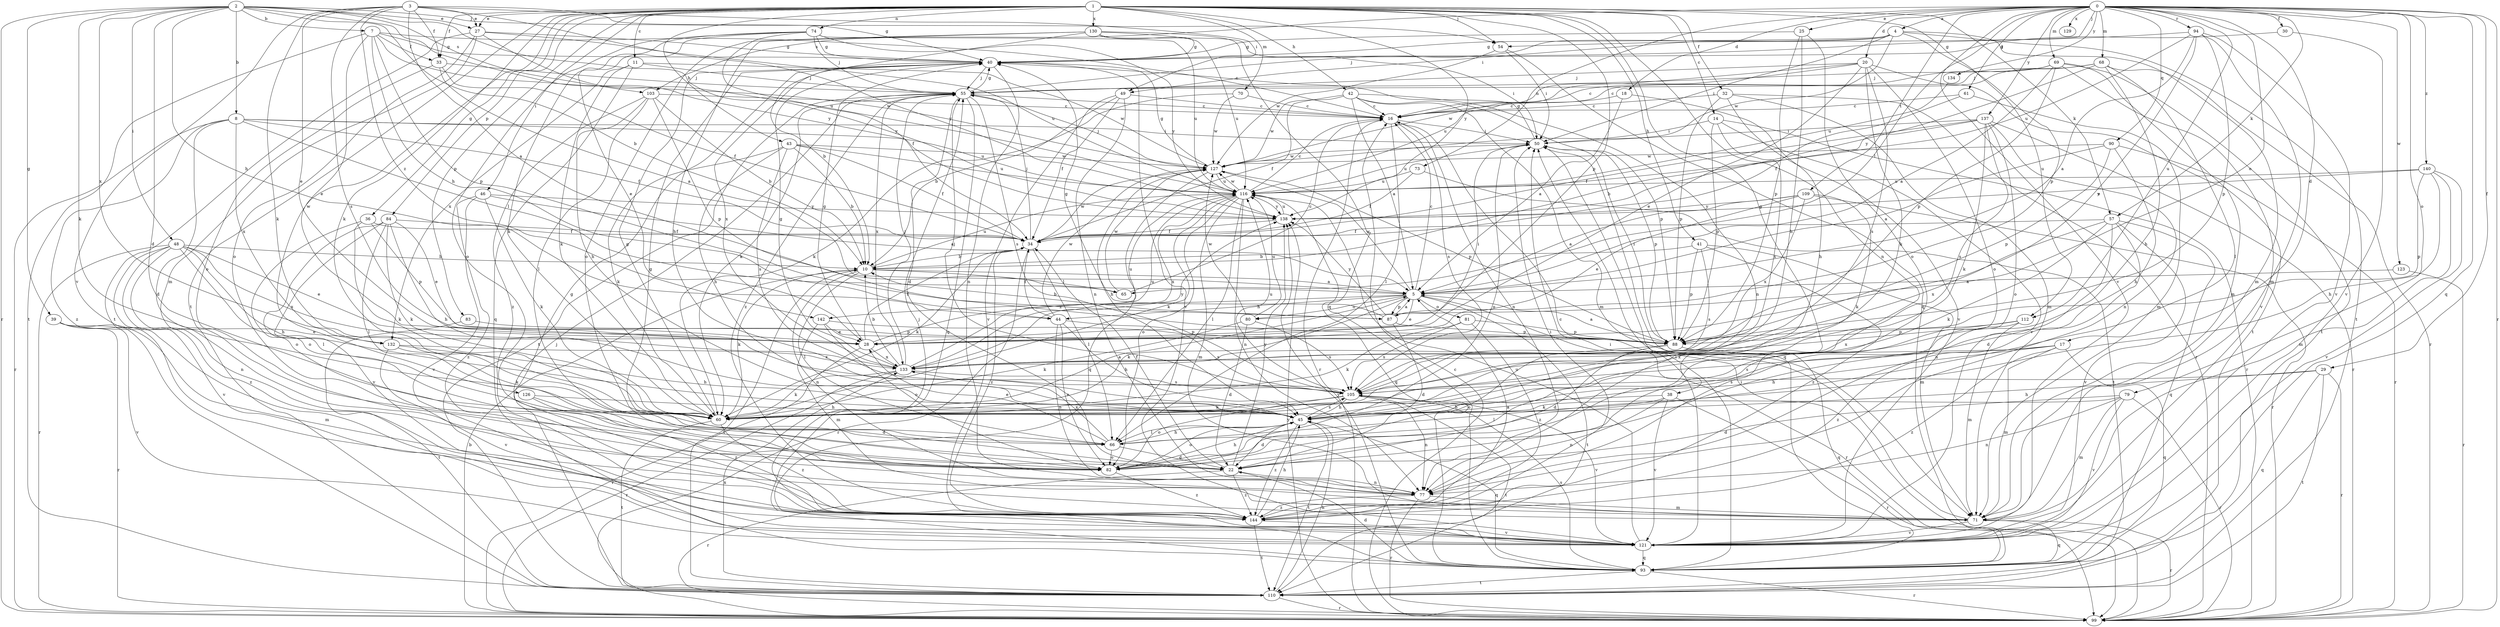 strict digraph  {
0;
1;
2;
3;
4;
5;
7;
8;
10;
11;
14;
16;
17;
18;
20;
22;
25;
27;
28;
29;
30;
32;
33;
34;
36;
38;
39;
40;
41;
42;
43;
44;
45;
46;
48;
49;
50;
54;
55;
57;
60;
61;
65;
66;
68;
69;
70;
71;
73;
74;
77;
79;
80;
81;
82;
83;
84;
87;
88;
90;
93;
94;
99;
103;
105;
109;
110;
112;
116;
121;
123;
126;
127;
129;
130;
132;
133;
134;
137;
138;
140;
142;
144;
0 -> 4  [label=a];
0 -> 17  [label=d];
0 -> 18  [label=d];
0 -> 20  [label=d];
0 -> 25  [label=e];
0 -> 29  [label=f];
0 -> 30  [label=f];
0 -> 54  [label=j];
0 -> 57  [label=k];
0 -> 61  [label=l];
0 -> 65  [label=l];
0 -> 68  [label=m];
0 -> 69  [label=m];
0 -> 73  [label=n];
0 -> 79  [label=o];
0 -> 80  [label=o];
0 -> 90  [label=q];
0 -> 93  [label=q];
0 -> 94  [label=r];
0 -> 99  [label=r];
0 -> 103  [label=s];
0 -> 109  [label=t];
0 -> 112  [label=u];
0 -> 121  [label=v];
0 -> 123  [label=w];
0 -> 129  [label=x];
0 -> 134  [label=y];
0 -> 137  [label=y];
0 -> 140  [label=z];
1 -> 11  [label=c];
1 -> 14  [label=c];
1 -> 27  [label=e];
1 -> 32  [label=f];
1 -> 33  [label=f];
1 -> 36  [label=g];
1 -> 38  [label=g];
1 -> 41  [label=h];
1 -> 42  [label=h];
1 -> 43  [label=h];
1 -> 46  [label=i];
1 -> 54  [label=j];
1 -> 57  [label=k];
1 -> 60  [label=k];
1 -> 70  [label=m];
1 -> 74  [label=n];
1 -> 77  [label=n];
1 -> 83  [label=p];
1 -> 84  [label=p];
1 -> 87  [label=p];
1 -> 110  [label=t];
1 -> 112  [label=u];
1 -> 126  [label=w];
1 -> 130  [label=x];
1 -> 138  [label=y];
2 -> 7  [label=b];
2 -> 8  [label=b];
2 -> 10  [label=b];
2 -> 22  [label=d];
2 -> 27  [label=e];
2 -> 39  [label=g];
2 -> 44  [label=h];
2 -> 48  [label=i];
2 -> 54  [label=j];
2 -> 60  [label=k];
2 -> 99  [label=r];
2 -> 103  [label=s];
2 -> 116  [label=u];
2 -> 132  [label=x];
2 -> 138  [label=y];
3 -> 5  [label=a];
3 -> 27  [label=e];
3 -> 28  [label=e];
3 -> 33  [label=f];
3 -> 40  [label=g];
3 -> 49  [label=i];
3 -> 60  [label=k];
3 -> 105  [label=s];
3 -> 121  [label=v];
3 -> 138  [label=y];
3 -> 142  [label=z];
4 -> 40  [label=g];
4 -> 49  [label=i];
4 -> 50  [label=i];
4 -> 55  [label=j];
4 -> 71  [label=m];
4 -> 87  [label=p];
4 -> 110  [label=t];
4 -> 127  [label=w];
5 -> 16  [label=c];
5 -> 28  [label=e];
5 -> 44  [label=h];
5 -> 60  [label=k];
5 -> 80  [label=o];
5 -> 81  [label=o];
5 -> 87  [label=p];
5 -> 99  [label=r];
5 -> 110  [label=t];
5 -> 127  [label=w];
5 -> 142  [label=z];
7 -> 16  [label=c];
7 -> 28  [label=e];
7 -> 33  [label=f];
7 -> 40  [label=g];
7 -> 44  [label=h];
7 -> 87  [label=p];
7 -> 110  [label=t];
7 -> 127  [label=w];
8 -> 22  [label=d];
8 -> 34  [label=f];
8 -> 50  [label=i];
8 -> 65  [label=l];
8 -> 99  [label=r];
8 -> 116  [label=u];
8 -> 132  [label=x];
8 -> 144  [label=z];
10 -> 5  [label=a];
10 -> 60  [label=k];
10 -> 65  [label=l];
10 -> 66  [label=l];
10 -> 77  [label=n];
10 -> 110  [label=t];
10 -> 116  [label=u];
11 -> 55  [label=j];
11 -> 60  [label=k];
11 -> 93  [label=q];
11 -> 127  [label=w];
11 -> 132  [label=x];
14 -> 50  [label=i];
14 -> 88  [label=p];
14 -> 99  [label=r];
14 -> 105  [label=s];
14 -> 121  [label=v];
16 -> 50  [label=i];
16 -> 66  [label=l];
16 -> 77  [label=n];
16 -> 99  [label=r];
16 -> 105  [label=s];
17 -> 45  [label=h];
17 -> 71  [label=m];
17 -> 93  [label=q];
17 -> 105  [label=s];
17 -> 133  [label=x];
17 -> 144  [label=z];
18 -> 5  [label=a];
18 -> 16  [label=c];
18 -> 45  [label=h];
20 -> 28  [label=e];
20 -> 55  [label=j];
20 -> 60  [label=k];
20 -> 82  [label=o];
20 -> 105  [label=s];
20 -> 110  [label=t];
20 -> 116  [label=u];
20 -> 127  [label=w];
22 -> 34  [label=f];
22 -> 77  [label=n];
22 -> 99  [label=r];
22 -> 138  [label=y];
22 -> 144  [label=z];
25 -> 40  [label=g];
25 -> 45  [label=h];
25 -> 82  [label=o];
25 -> 88  [label=p];
27 -> 40  [label=g];
27 -> 71  [label=m];
27 -> 82  [label=o];
27 -> 110  [label=t];
27 -> 116  [label=u];
27 -> 138  [label=y];
28 -> 34  [label=f];
28 -> 40  [label=g];
28 -> 50  [label=i];
28 -> 99  [label=r];
28 -> 116  [label=u];
28 -> 133  [label=x];
29 -> 45  [label=h];
29 -> 93  [label=q];
29 -> 99  [label=r];
29 -> 105  [label=s];
29 -> 110  [label=t];
30 -> 40  [label=g];
30 -> 121  [label=v];
32 -> 16  [label=c];
32 -> 71  [label=m];
32 -> 88  [label=p];
32 -> 99  [label=r];
32 -> 121  [label=v];
33 -> 5  [label=a];
33 -> 34  [label=f];
33 -> 55  [label=j];
33 -> 82  [label=o];
34 -> 10  [label=b];
34 -> 55  [label=j];
34 -> 60  [label=k];
34 -> 66  [label=l];
34 -> 99  [label=r];
34 -> 127  [label=w];
34 -> 144  [label=z];
36 -> 34  [label=f];
36 -> 60  [label=k];
36 -> 82  [label=o];
36 -> 88  [label=p];
38 -> 45  [label=h];
38 -> 66  [label=l];
38 -> 77  [label=n];
38 -> 99  [label=r];
38 -> 121  [label=v];
39 -> 28  [label=e];
39 -> 71  [label=m];
39 -> 99  [label=r];
39 -> 121  [label=v];
40 -> 55  [label=j];
40 -> 77  [label=n];
40 -> 121  [label=v];
40 -> 133  [label=x];
41 -> 10  [label=b];
41 -> 71  [label=m];
41 -> 88  [label=p];
41 -> 105  [label=s];
41 -> 144  [label=z];
42 -> 5  [label=a];
42 -> 16  [label=c];
42 -> 34  [label=f];
42 -> 71  [label=m];
42 -> 77  [label=n];
42 -> 88  [label=p];
42 -> 127  [label=w];
43 -> 10  [label=b];
43 -> 34  [label=f];
43 -> 45  [label=h];
43 -> 60  [label=k];
43 -> 105  [label=s];
43 -> 116  [label=u];
43 -> 127  [label=w];
44 -> 34  [label=f];
44 -> 45  [label=h];
44 -> 77  [label=n];
44 -> 82  [label=o];
44 -> 105  [label=s];
44 -> 127  [label=w];
45 -> 22  [label=d];
45 -> 66  [label=l];
45 -> 82  [label=o];
45 -> 93  [label=q];
45 -> 105  [label=s];
45 -> 110  [label=t];
45 -> 144  [label=z];
46 -> 5  [label=a];
46 -> 60  [label=k];
46 -> 121  [label=v];
46 -> 138  [label=y];
46 -> 144  [label=z];
48 -> 10  [label=b];
48 -> 28  [label=e];
48 -> 45  [label=h];
48 -> 66  [label=l];
48 -> 77  [label=n];
48 -> 99  [label=r];
48 -> 121  [label=v];
48 -> 133  [label=x];
48 -> 144  [label=z];
49 -> 10  [label=b];
49 -> 16  [label=c];
49 -> 34  [label=f];
49 -> 77  [label=n];
49 -> 121  [label=v];
50 -> 40  [label=g];
50 -> 82  [label=o];
50 -> 88  [label=p];
50 -> 93  [label=q];
50 -> 116  [label=u];
50 -> 127  [label=w];
54 -> 50  [label=i];
54 -> 93  [label=q];
54 -> 127  [label=w];
55 -> 16  [label=c];
55 -> 22  [label=d];
55 -> 40  [label=g];
55 -> 60  [label=k];
55 -> 93  [label=q];
55 -> 105  [label=s];
55 -> 110  [label=t];
55 -> 133  [label=x];
55 -> 144  [label=z];
57 -> 22  [label=d];
57 -> 34  [label=f];
57 -> 60  [label=k];
57 -> 77  [label=n];
57 -> 93  [label=q];
57 -> 121  [label=v];
57 -> 133  [label=x];
60 -> 5  [label=a];
60 -> 40  [label=g];
60 -> 110  [label=t];
60 -> 144  [label=z];
61 -> 16  [label=c];
61 -> 34  [label=f];
61 -> 71  [label=m];
65 -> 16  [label=c];
65 -> 127  [label=w];
66 -> 22  [label=d];
66 -> 28  [label=e];
66 -> 45  [label=h];
66 -> 82  [label=o];
66 -> 133  [label=x];
68 -> 16  [label=c];
68 -> 45  [label=h];
68 -> 55  [label=j];
68 -> 66  [label=l];
68 -> 99  [label=r];
68 -> 138  [label=y];
69 -> 5  [label=a];
69 -> 16  [label=c];
69 -> 55  [label=j];
69 -> 71  [label=m];
69 -> 88  [label=p];
69 -> 110  [label=t];
69 -> 121  [label=v];
70 -> 16  [label=c];
70 -> 60  [label=k];
70 -> 127  [label=w];
71 -> 16  [label=c];
71 -> 93  [label=q];
71 -> 99  [label=r];
71 -> 121  [label=v];
73 -> 34  [label=f];
73 -> 110  [label=t];
73 -> 116  [label=u];
74 -> 28  [label=e];
74 -> 34  [label=f];
74 -> 40  [label=g];
74 -> 55  [label=j];
74 -> 60  [label=k];
74 -> 82  [label=o];
74 -> 116  [label=u];
74 -> 138  [label=y];
77 -> 71  [label=m];
77 -> 99  [label=r];
77 -> 144  [label=z];
79 -> 22  [label=d];
79 -> 60  [label=k];
79 -> 71  [label=m];
79 -> 77  [label=n];
79 -> 99  [label=r];
79 -> 121  [label=v];
80 -> 22  [label=d];
80 -> 60  [label=k];
80 -> 105  [label=s];
80 -> 116  [label=u];
80 -> 127  [label=w];
81 -> 60  [label=k];
81 -> 88  [label=p];
81 -> 105  [label=s];
81 -> 144  [label=z];
82 -> 40  [label=g];
82 -> 45  [label=h];
82 -> 144  [label=z];
83 -> 88  [label=p];
83 -> 110  [label=t];
84 -> 28  [label=e];
84 -> 34  [label=f];
84 -> 45  [label=h];
84 -> 60  [label=k];
84 -> 66  [label=l];
84 -> 82  [label=o];
84 -> 121  [label=v];
87 -> 5  [label=a];
87 -> 10  [label=b];
87 -> 22  [label=d];
87 -> 40  [label=g];
87 -> 88  [label=p];
87 -> 138  [label=y];
88 -> 5  [label=a];
88 -> 22  [label=d];
88 -> 50  [label=i];
88 -> 82  [label=o];
88 -> 93  [label=q];
90 -> 5  [label=a];
90 -> 45  [label=h];
90 -> 88  [label=p];
90 -> 99  [label=r];
90 -> 127  [label=w];
93 -> 22  [label=d];
93 -> 50  [label=i];
93 -> 99  [label=r];
93 -> 105  [label=s];
93 -> 110  [label=t];
93 -> 138  [label=y];
94 -> 5  [label=a];
94 -> 28  [label=e];
94 -> 40  [label=g];
94 -> 71  [label=m];
94 -> 88  [label=p];
94 -> 116  [label=u];
94 -> 121  [label=v];
99 -> 10  [label=b];
99 -> 16  [label=c];
99 -> 50  [label=i];
99 -> 138  [label=y];
103 -> 10  [label=b];
103 -> 16  [label=c];
103 -> 45  [label=h];
103 -> 66  [label=l];
103 -> 88  [label=p];
103 -> 144  [label=z];
105 -> 45  [label=h];
105 -> 55  [label=j];
105 -> 60  [label=k];
105 -> 77  [label=n];
105 -> 82  [label=o];
105 -> 110  [label=t];
105 -> 116  [label=u];
105 -> 121  [label=v];
109 -> 5  [label=a];
109 -> 28  [label=e];
109 -> 60  [label=k];
109 -> 99  [label=r];
109 -> 133  [label=x];
109 -> 138  [label=y];
110 -> 45  [label=h];
110 -> 55  [label=j];
110 -> 99  [label=r];
110 -> 133  [label=x];
112 -> 71  [label=m];
112 -> 88  [label=p];
112 -> 133  [label=x];
112 -> 144  [label=z];
116 -> 16  [label=c];
116 -> 60  [label=k];
116 -> 66  [label=l];
116 -> 71  [label=m];
116 -> 77  [label=n];
116 -> 82  [label=o];
116 -> 93  [label=q];
116 -> 127  [label=w];
116 -> 133  [label=x];
116 -> 138  [label=y];
121 -> 50  [label=i];
121 -> 55  [label=j];
121 -> 93  [label=q];
121 -> 116  [label=u];
123 -> 5  [label=a];
123 -> 99  [label=r];
126 -> 22  [label=d];
126 -> 45  [label=h];
126 -> 144  [label=z];
127 -> 40  [label=g];
127 -> 45  [label=h];
127 -> 55  [label=j];
127 -> 88  [label=p];
127 -> 93  [label=q];
127 -> 116  [label=u];
130 -> 10  [label=b];
130 -> 40  [label=g];
130 -> 45  [label=h];
130 -> 50  [label=i];
130 -> 82  [label=o];
130 -> 93  [label=q];
130 -> 116  [label=u];
132 -> 45  [label=h];
132 -> 60  [label=k];
132 -> 121  [label=v];
132 -> 133  [label=x];
133 -> 10  [label=b];
133 -> 40  [label=g];
133 -> 55  [label=j];
133 -> 60  [label=k];
133 -> 99  [label=r];
133 -> 105  [label=s];
133 -> 116  [label=u];
133 -> 138  [label=y];
134 -> 116  [label=u];
137 -> 10  [label=b];
137 -> 34  [label=f];
137 -> 50  [label=i];
137 -> 60  [label=k];
137 -> 77  [label=n];
137 -> 82  [label=o];
137 -> 99  [label=r];
137 -> 105  [label=s];
138 -> 34  [label=f];
138 -> 116  [label=u];
140 -> 45  [label=h];
140 -> 71  [label=m];
140 -> 88  [label=p];
140 -> 116  [label=u];
140 -> 121  [label=v];
140 -> 138  [label=y];
142 -> 28  [label=e];
142 -> 71  [label=m];
142 -> 82  [label=o];
142 -> 88  [label=p];
144 -> 5  [label=a];
144 -> 40  [label=g];
144 -> 45  [label=h];
144 -> 50  [label=i];
144 -> 110  [label=t];
144 -> 121  [label=v];
}
